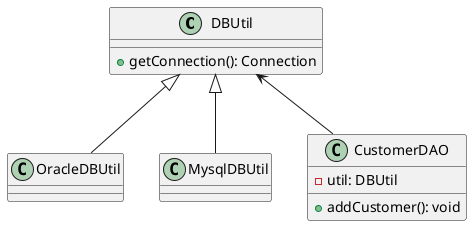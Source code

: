 @startuml
'https://plantuml.com/class-diagram

class DBUtil {
    +getConnection(): Connection
}

class OracleDBUtil
class MysqlDBUtil
DBUtil <|-- OracleDBUtil
DBUtil <|-- MysqlDBUtil

class CustomerDAO {
    -util: DBUtil
    +addCustomer(): void
}

DBUtil <-- CustomerDAO

@enduml